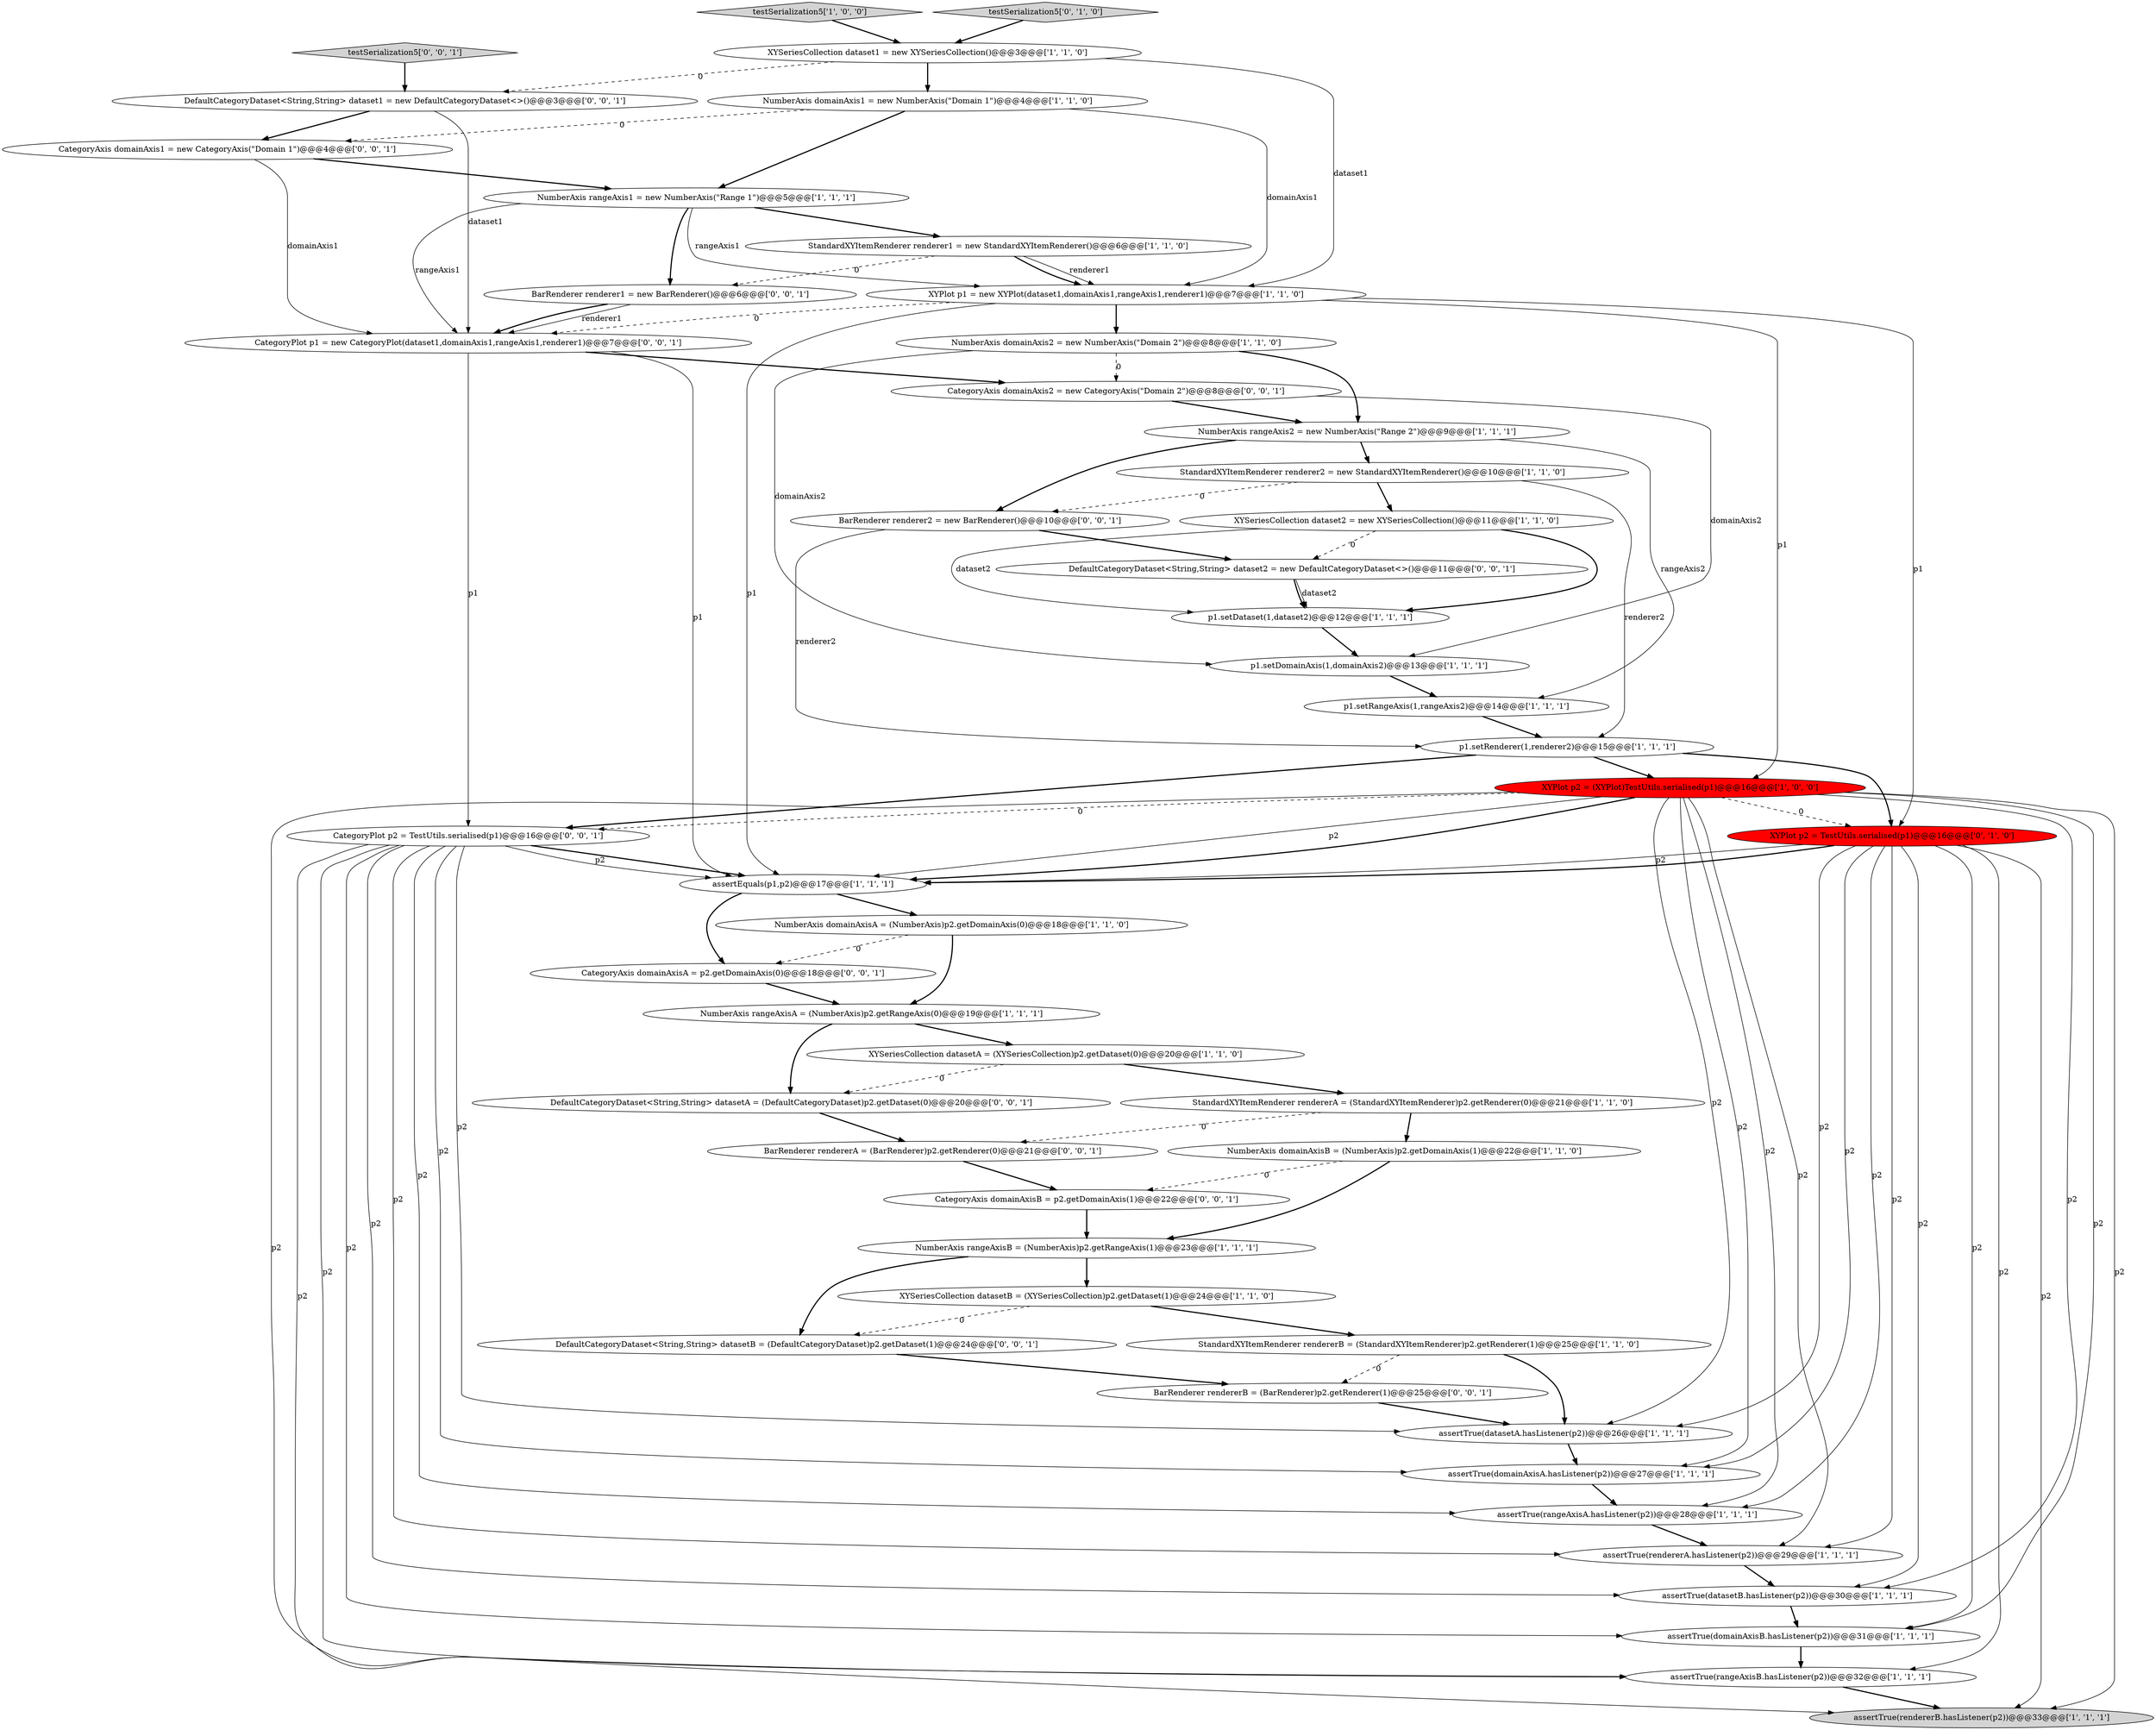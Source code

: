 digraph {
10 [style = filled, label = "XYSeriesCollection dataset2 = new XYSeriesCollection()@@@11@@@['1', '1', '0']", fillcolor = white, shape = ellipse image = "AAA0AAABBB1BBB"];
22 [style = filled, label = "NumberAxis rangeAxis2 = new NumberAxis(\"Range 2\")@@@9@@@['1', '1', '1']", fillcolor = white, shape = ellipse image = "AAA0AAABBB1BBB"];
31 [style = filled, label = "p1.setDomainAxis(1,domainAxis2)@@@13@@@['1', '1', '1']", fillcolor = white, shape = ellipse image = "AAA0AAABBB1BBB"];
41 [style = filled, label = "CategoryAxis domainAxis1 = new CategoryAxis(\"Domain 1\")@@@4@@@['0', '0', '1']", fillcolor = white, shape = ellipse image = "AAA0AAABBB3BBB"];
44 [style = filled, label = "CategoryAxis domainAxisB = p2.getDomainAxis(1)@@@22@@@['0', '0', '1']", fillcolor = white, shape = ellipse image = "AAA0AAABBB3BBB"];
8 [style = filled, label = "XYSeriesCollection datasetB = (XYSeriesCollection)p2.getDataset(1)@@@24@@@['1', '1', '0']", fillcolor = white, shape = ellipse image = "AAA0AAABBB1BBB"];
13 [style = filled, label = "StandardXYItemRenderer rendererA = (StandardXYItemRenderer)p2.getRenderer(0)@@@21@@@['1', '1', '0']", fillcolor = white, shape = ellipse image = "AAA0AAABBB1BBB"];
20 [style = filled, label = "assertTrue(rendererA.hasListener(p2))@@@29@@@['1', '1', '1']", fillcolor = white, shape = ellipse image = "AAA0AAABBB1BBB"];
25 [style = filled, label = "testSerialization5['1', '0', '0']", fillcolor = lightgray, shape = diamond image = "AAA0AAABBB1BBB"];
4 [style = filled, label = "p1.setRenderer(1,renderer2)@@@15@@@['1', '1', '1']", fillcolor = white, shape = ellipse image = "AAA0AAABBB1BBB"];
2 [style = filled, label = "p1.setRangeAxis(1,rangeAxis2)@@@14@@@['1', '1', '1']", fillcolor = white, shape = ellipse image = "AAA0AAABBB1BBB"];
24 [style = filled, label = "assertTrue(domainAxisA.hasListener(p2))@@@27@@@['1', '1', '1']", fillcolor = white, shape = ellipse image = "AAA0AAABBB1BBB"];
30 [style = filled, label = "NumberAxis rangeAxis1 = new NumberAxis(\"Range 1\")@@@5@@@['1', '1', '1']", fillcolor = white, shape = ellipse image = "AAA0AAABBB1BBB"];
33 [style = filled, label = "testSerialization5['0', '1', '0']", fillcolor = lightgray, shape = diamond image = "AAA0AAABBB2BBB"];
48 [style = filled, label = "BarRenderer renderer1 = new BarRenderer()@@@6@@@['0', '0', '1']", fillcolor = white, shape = ellipse image = "AAA0AAABBB3BBB"];
15 [style = filled, label = "StandardXYItemRenderer renderer1 = new StandardXYItemRenderer()@@@6@@@['1', '1', '0']", fillcolor = white, shape = ellipse image = "AAA0AAABBB1BBB"];
0 [style = filled, label = "XYPlot p1 = new XYPlot(dataset1,domainAxis1,rangeAxis1,renderer1)@@@7@@@['1', '1', '0']", fillcolor = white, shape = ellipse image = "AAA0AAABBB1BBB"];
34 [style = filled, label = "BarRenderer rendererA = (BarRenderer)p2.getRenderer(0)@@@21@@@['0', '0', '1']", fillcolor = white, shape = ellipse image = "AAA0AAABBB3BBB"];
26 [style = filled, label = "p1.setDataset(1,dataset2)@@@12@@@['1', '1', '1']", fillcolor = white, shape = ellipse image = "AAA0AAABBB1BBB"];
29 [style = filled, label = "NumberAxis domainAxis1 = new NumberAxis(\"Domain 1\")@@@4@@@['1', '1', '0']", fillcolor = white, shape = ellipse image = "AAA0AAABBB1BBB"];
38 [style = filled, label = "CategoryPlot p1 = new CategoryPlot(dataset1,domainAxis1,rangeAxis1,renderer1)@@@7@@@['0', '0', '1']", fillcolor = white, shape = ellipse image = "AAA0AAABBB3BBB"];
12 [style = filled, label = "assertTrue(datasetB.hasListener(p2))@@@30@@@['1', '1', '1']", fillcolor = white, shape = ellipse image = "AAA0AAABBB1BBB"];
47 [style = filled, label = "BarRenderer renderer2 = new BarRenderer()@@@10@@@['0', '0', '1']", fillcolor = white, shape = ellipse image = "AAA0AAABBB3BBB"];
17 [style = filled, label = "assertTrue(datasetA.hasListener(p2))@@@26@@@['1', '1', '1']", fillcolor = white, shape = ellipse image = "AAA0AAABBB1BBB"];
21 [style = filled, label = "assertTrue(domainAxisB.hasListener(p2))@@@31@@@['1', '1', '1']", fillcolor = white, shape = ellipse image = "AAA0AAABBB1BBB"];
9 [style = filled, label = "NumberAxis rangeAxisA = (NumberAxis)p2.getRangeAxis(0)@@@19@@@['1', '1', '1']", fillcolor = white, shape = ellipse image = "AAA0AAABBB1BBB"];
45 [style = filled, label = "CategoryPlot p2 = TestUtils.serialised(p1)@@@16@@@['0', '0', '1']", fillcolor = white, shape = ellipse image = "AAA0AAABBB3BBB"];
11 [style = filled, label = "XYPlot p2 = (XYPlot)TestUtils.serialised(p1)@@@16@@@['1', '0', '0']", fillcolor = red, shape = ellipse image = "AAA1AAABBB1BBB"];
18 [style = filled, label = "assertTrue(rangeAxisA.hasListener(p2))@@@28@@@['1', '1', '1']", fillcolor = white, shape = ellipse image = "AAA0AAABBB1BBB"];
40 [style = filled, label = "DefaultCategoryDataset<String,String> datasetB = (DefaultCategoryDataset)p2.getDataset(1)@@@24@@@['0', '0', '1']", fillcolor = white, shape = ellipse image = "AAA0AAABBB3BBB"];
37 [style = filled, label = "DefaultCategoryDataset<String,String> dataset1 = new DefaultCategoryDataset<>()@@@3@@@['0', '0', '1']", fillcolor = white, shape = ellipse image = "AAA0AAABBB3BBB"];
6 [style = filled, label = "NumberAxis domainAxisA = (NumberAxis)p2.getDomainAxis(0)@@@18@@@['1', '1', '0']", fillcolor = white, shape = ellipse image = "AAA0AAABBB1BBB"];
46 [style = filled, label = "DefaultCategoryDataset<String,String> dataset2 = new DefaultCategoryDataset<>()@@@11@@@['0', '0', '1']", fillcolor = white, shape = ellipse image = "AAA0AAABBB3BBB"];
14 [style = filled, label = "NumberAxis domainAxisB = (NumberAxis)p2.getDomainAxis(1)@@@22@@@['1', '1', '0']", fillcolor = white, shape = ellipse image = "AAA0AAABBB1BBB"];
43 [style = filled, label = "CategoryAxis domainAxisA = p2.getDomainAxis(0)@@@18@@@['0', '0', '1']", fillcolor = white, shape = ellipse image = "AAA0AAABBB3BBB"];
1 [style = filled, label = "XYSeriesCollection dataset1 = new XYSeriesCollection()@@@3@@@['1', '1', '0']", fillcolor = white, shape = ellipse image = "AAA0AAABBB1BBB"];
7 [style = filled, label = "assertTrue(rangeAxisB.hasListener(p2))@@@32@@@['1', '1', '1']", fillcolor = white, shape = ellipse image = "AAA0AAABBB1BBB"];
42 [style = filled, label = "DefaultCategoryDataset<String,String> datasetA = (DefaultCategoryDataset)p2.getDataset(0)@@@20@@@['0', '0', '1']", fillcolor = white, shape = ellipse image = "AAA0AAABBB3BBB"];
27 [style = filled, label = "XYSeriesCollection datasetA = (XYSeriesCollection)p2.getDataset(0)@@@20@@@['1', '1', '0']", fillcolor = white, shape = ellipse image = "AAA0AAABBB1BBB"];
19 [style = filled, label = "assertEquals(p1,p2)@@@17@@@['1', '1', '1']", fillcolor = white, shape = ellipse image = "AAA0AAABBB1BBB"];
5 [style = filled, label = "StandardXYItemRenderer rendererB = (StandardXYItemRenderer)p2.getRenderer(1)@@@25@@@['1', '1', '0']", fillcolor = white, shape = ellipse image = "AAA0AAABBB1BBB"];
35 [style = filled, label = "BarRenderer rendererB = (BarRenderer)p2.getRenderer(1)@@@25@@@['0', '0', '1']", fillcolor = white, shape = ellipse image = "AAA0AAABBB3BBB"];
36 [style = filled, label = "CategoryAxis domainAxis2 = new CategoryAxis(\"Domain 2\")@@@8@@@['0', '0', '1']", fillcolor = white, shape = ellipse image = "AAA0AAABBB3BBB"];
3 [style = filled, label = "assertTrue(rendererB.hasListener(p2))@@@33@@@['1', '1', '1']", fillcolor = lightgray, shape = ellipse image = "AAA0AAABBB1BBB"];
23 [style = filled, label = "StandardXYItemRenderer renderer2 = new StandardXYItemRenderer()@@@10@@@['1', '1', '0']", fillcolor = white, shape = ellipse image = "AAA0AAABBB1BBB"];
32 [style = filled, label = "XYPlot p2 = TestUtils.serialised(p1)@@@16@@@['0', '1', '0']", fillcolor = red, shape = ellipse image = "AAA1AAABBB2BBB"];
39 [style = filled, label = "testSerialization5['0', '0', '1']", fillcolor = lightgray, shape = diamond image = "AAA0AAABBB3BBB"];
16 [style = filled, label = "NumberAxis domainAxis2 = new NumberAxis(\"Domain 2\")@@@8@@@['1', '1', '0']", fillcolor = white, shape = ellipse image = "AAA0AAABBB1BBB"];
28 [style = filled, label = "NumberAxis rangeAxisB = (NumberAxis)p2.getRangeAxis(1)@@@23@@@['1', '1', '1']", fillcolor = white, shape = ellipse image = "AAA0AAABBB1BBB"];
27->13 [style = bold, label=""];
11->32 [style = dashed, label="0"];
32->21 [style = solid, label="p2"];
1->0 [style = solid, label="dataset1"];
25->1 [style = bold, label=""];
29->30 [style = bold, label=""];
38->45 [style = solid, label="p1"];
14->28 [style = bold, label=""];
0->38 [style = dashed, label="0"];
32->17 [style = solid, label="p2"];
30->38 [style = solid, label="rangeAxis1"];
45->18 [style = solid, label="p2"];
5->35 [style = dashed, label="0"];
15->0 [style = bold, label=""];
22->47 [style = bold, label=""];
14->44 [style = dashed, label="0"];
32->3 [style = solid, label="p2"];
23->4 [style = solid, label="renderer2"];
0->19 [style = solid, label="p1"];
45->17 [style = solid, label="p2"];
13->14 [style = bold, label=""];
45->7 [style = solid, label="p2"];
32->7 [style = solid, label="p2"];
47->4 [style = solid, label="renderer2"];
11->17 [style = solid, label="p2"];
11->7 [style = solid, label="p2"];
11->3 [style = solid, label="p2"];
12->21 [style = bold, label=""];
31->2 [style = bold, label=""];
10->26 [style = bold, label=""];
19->6 [style = bold, label=""];
5->17 [style = bold, label=""];
2->4 [style = bold, label=""];
22->23 [style = bold, label=""];
24->18 [style = bold, label=""];
0->32 [style = solid, label="p1"];
16->31 [style = solid, label="domainAxis2"];
4->45 [style = bold, label=""];
18->20 [style = bold, label=""];
41->30 [style = bold, label=""];
30->0 [style = solid, label="rangeAxis1"];
35->17 [style = bold, label=""];
23->10 [style = bold, label=""];
21->7 [style = bold, label=""];
41->38 [style = solid, label="domainAxis1"];
10->26 [style = solid, label="dataset2"];
32->19 [style = solid, label="p2"];
0->11 [style = solid, label="p1"];
30->15 [style = bold, label=""];
39->37 [style = bold, label=""];
1->37 [style = dashed, label="0"];
0->16 [style = bold, label=""];
8->40 [style = dashed, label="0"];
40->35 [style = bold, label=""];
48->38 [style = solid, label="renderer1"];
9->42 [style = bold, label=""];
11->19 [style = solid, label="p2"];
11->24 [style = solid, label="p2"];
37->41 [style = bold, label=""];
15->48 [style = dashed, label="0"];
29->41 [style = dashed, label="0"];
45->21 [style = solid, label="p2"];
32->19 [style = bold, label=""];
11->18 [style = solid, label="p2"];
11->12 [style = solid, label="p2"];
43->9 [style = bold, label=""];
36->31 [style = solid, label="domainAxis2"];
27->42 [style = dashed, label="0"];
9->27 [style = bold, label=""];
37->38 [style = solid, label="dataset1"];
10->46 [style = dashed, label="0"];
32->24 [style = solid, label="p2"];
26->31 [style = bold, label=""];
28->8 [style = bold, label=""];
11->20 [style = solid, label="p2"];
34->44 [style = bold, label=""];
16->36 [style = dashed, label="0"];
22->2 [style = solid, label="rangeAxis2"];
1->29 [style = bold, label=""];
46->26 [style = solid, label="dataset2"];
45->20 [style = solid, label="p2"];
13->34 [style = dashed, label="0"];
19->43 [style = bold, label=""];
32->20 [style = solid, label="p2"];
45->24 [style = solid, label="p2"];
42->34 [style = bold, label=""];
15->0 [style = solid, label="renderer1"];
28->40 [style = bold, label=""];
45->3 [style = solid, label="p2"];
6->43 [style = dashed, label="0"];
38->36 [style = bold, label=""];
47->46 [style = bold, label=""];
33->1 [style = bold, label=""];
32->18 [style = solid, label="p2"];
11->19 [style = bold, label=""];
16->22 [style = bold, label=""];
45->12 [style = solid, label="p2"];
45->19 [style = solid, label="p2"];
7->3 [style = bold, label=""];
17->24 [style = bold, label=""];
11->21 [style = solid, label="p2"];
46->26 [style = bold, label=""];
23->47 [style = dashed, label="0"];
48->38 [style = bold, label=""];
8->5 [style = bold, label=""];
45->19 [style = bold, label=""];
38->19 [style = solid, label="p1"];
44->28 [style = bold, label=""];
29->0 [style = solid, label="domainAxis1"];
20->12 [style = bold, label=""];
32->12 [style = solid, label="p2"];
30->48 [style = bold, label=""];
6->9 [style = bold, label=""];
4->11 [style = bold, label=""];
4->32 [style = bold, label=""];
11->45 [style = dashed, label="0"];
36->22 [style = bold, label=""];
}

